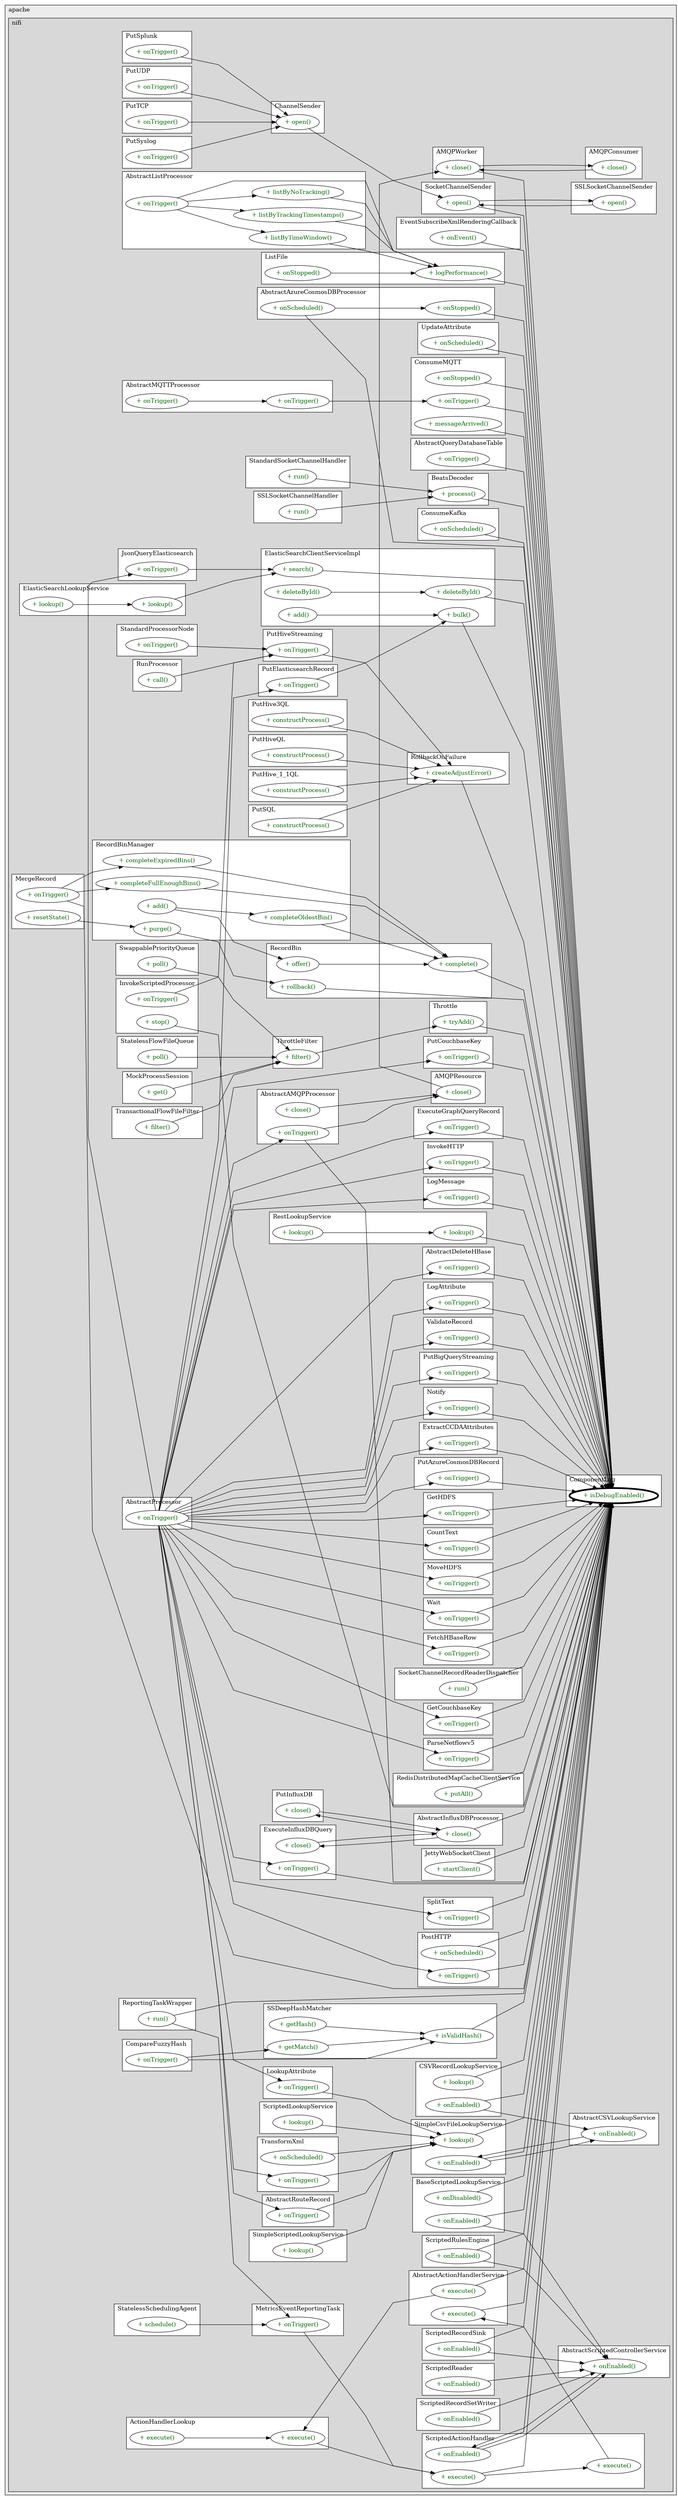 @startuml

/' diagram meta data start
config=CallConfiguration;
{
  "rootMethod": "org.apache.nifi.logging.ComponentLog#isDebugEnabled()",
  "projectClassification": {
    "searchMode": "OpenProject", // OpenProject, AllProjects
    "includedProjects": "",
    "pathEndKeywords": "*.impl",
    "isClientPath": "",
    "isClientName": "",
    "isTestPath": "",
    "isTestName": "",
    "isMappingPath": "",
    "isMappingName": "",
    "isDataAccessPath": "",
    "isDataAccessName": "",
    "isDataStructurePath": "",
    "isDataStructureName": "",
    "isInterfaceStructuresPath": "",
    "isInterfaceStructuresName": "",
    "isEntryPointPath": "",
    "isEntryPointName": ""
  },
  "graphRestriction": {
    "classPackageExcludeFilter": "",
    "classPackageIncludeFilter": "",
    "classNameExcludeFilter": "",
    "classNameIncludeFilter": "",
    "methodNameExcludeFilter": "",
    "methodNameIncludeFilter": "",
    "removeByInheritance": "", // inheritance/annotation based filtering is done in a second step
    "removeByAnnotation": "",
    "removeByClassPackage": "", // cleanup the graph after inheritance/annotation based filtering is done
    "removeByClassName": "",
    "cutMappings": false,
    "cutEnum": true,
    "cutTests": true,
    "cutClient": true,
    "cutDataAccess": true,
    "cutInterfaceStructures": true,
    "cutDataStructures": true,
    "cutGetterAndSetter": true,
    "cutConstructors": true
  },
  "graphTraversal": {
    "forwardDepth": 3,
    "backwardDepth": 3,
    "classPackageExcludeFilter": "",
    "classPackageIncludeFilter": "",
    "classNameExcludeFilter": "",
    "classNameIncludeFilter": "",
    "methodNameExcludeFilter": "",
    "methodNameIncludeFilter": "",
    "hideMappings": false,
    "hideDataStructures": false,
    "hidePrivateMethods": true,
    "hideInterfaceCalls": true, // indirection: implementation -> interface (is hidden) -> implementation
    "onlyShowApplicationEntryPoints": false // root node is included
  },
  "details": {
    "aggregation": "GroupByClass", // ByClass, GroupByClass, None
    "showMethodParametersTypes": false,
    "showMethodParametersNames": false,
    "showMethodReturnType": false,
    "showPackageLevels": 2,
    "showCallOrder": false,
    "edgeMode": "MethodsOnly", // TypesOnly, MethodsOnly, TypesAndMethods, MethodsAndDirectTypeUsage
    "showDetailedClassStructure": false
  },
  "rootClass": "org.apache.nifi.logging.ComponentLog"
}
diagram meta data end '/



digraph g {
    rankdir="LR"
    splines=polyline
    

'nodes 
subgraph cluster_1411517106 { 
   	label=apache
	labeljust=l
	fillcolor="#ececec"
	style=filled
   
   subgraph cluster_781648802 { 
   	label=nifi
	labeljust=l
	fillcolor="#d8d8d8"
	style=filled
   
   subgraph cluster_1002756638 { 
   	label=AbstractAzureCosmosDBProcessor
	labeljust=l
	fillcolor=white
	style=filled
   
   AbstractAzureCosmosDBProcessor717846349XXXonScheduled135384992[
	label="+ onScheduled()"
	style=filled
	fillcolor=white
	tooltip="AbstractAzureCosmosDBProcessor

null"
	fontcolor=darkgreen
];

AbstractAzureCosmosDBProcessor717846349XXXonStopped0[
	label="+ onStopped()"
	style=filled
	fillcolor=white
	tooltip="AbstractAzureCosmosDBProcessor

null"
	fontcolor=darkgreen
];
} 

subgraph cluster_1055730701 { 
   	label=AMQPWorker
	labeljust=l
	fillcolor=white
	style=filled
   
   AMQPWorker1483774730XXXclose0[
	label="+ close()"
	style=filled
	fillcolor=white
	tooltip="AMQPWorker

null"
	fontcolor=darkgreen
];
} 

subgraph cluster_1062827759 { 
   	label=UpdateAttribute
	labeljust=l
	fillcolor=white
	style=filled
   
   UpdateAttribute173150506XXXonScheduled135384992[
	label="+ onScheduled()"
	style=filled
	fillcolor=white
	tooltip="UpdateAttribute

null"
	fontcolor=darkgreen
];
} 

subgraph cluster_1102050982 { 
   	label=PutAzureCosmosDBRecord
	labeljust=l
	fillcolor=white
	style=filled
   
   PutAzureCosmosDBRecord717846349XXXonTrigger1421322213[
	label="+ onTrigger()"
	style=filled
	fillcolor=white
	tooltip="PutAzureCosmosDBRecord

null"
	fontcolor=darkgreen
];
} 

subgraph cluster_1116556550 { 
   	label=PutSplunk
	labeljust=l
	fillcolor=white
	style=filled
   
   PutSplunk84296138XXXonTrigger302525551[
	label="+ onTrigger()"
	style=filled
	fillcolor=white
	tooltip="PutSplunk

&#10;  \<p\>&#10;  The method called when this processor is triggered to operate by the&#10;  controller. In the absence of the {@link org.apache.nifi.annotation.behavior.TriggerSerially} annotation,&#10;  this method may be called concurrently from different threads.&#10;  When this method is called depends on how this processor is&#10;  configured within a controller to be triggered (timing or event&#10;  based).\</p\>&#10; &#10;  @param context provides access to convenience methods for obtaining&#10;  property values, delaying the scheduling of the processor, provides&#10;  access to Controller Services, etc.&#10;  @param sessionFactory provides access to a {@link ProcessSession}, which&#10;  can be used for accessing FlowFiles, etc.&#10; &#10;  @throws ProcessException if processing did not complete normally though&#10;  indicates the problem is an understood potential outcome of processing.&#10;  The controller/caller will handle these exceptions gracefully such as&#10;  logging, etc.. If another type of exception is allowed to propagate the&#10;  controller may no longer trigger this processor to operate, as this would&#10;  indicate a probable coding defect.&#10; "
	fontcolor=darkgreen
];
} 

subgraph cluster_1163379933 { 
   	label=StandardSocketChannelHandler
	labeljust=l
	fillcolor=white
	style=filled
   
   StandardSocketChannelHandler889177880XXXrun0[
	label="+ run()"
	style=filled
	fillcolor=white
	tooltip="StandardSocketChannelHandler

null"
	fontcolor=darkgreen
];
} 

subgraph cluster_1178643135 { 
   	label=SocketChannelSender
	labeljust=l
	fillcolor=white
	style=filled
   
   SocketChannelSender1138108650XXXopen0[
	label="+ open()"
	style=filled
	fillcolor=white
	tooltip="SocketChannelSender

&#10;  Opens the connection to the destination.&#10; &#10;  @throws IOException if an error occurred opening the connection.&#10; "
	fontcolor=darkgreen
];
} 

subgraph cluster_1190713284 { 
   	label=AbstractScriptedControllerService
	labeljust=l
	fillcolor=white
	style=filled
   
   AbstractScriptedControllerService2022343589XXXonEnabled1613222919[
	label="+ onEnabled()"
	style=filled
	fillcolor=white
	tooltip="AbstractScriptedControllerService

null"
	fontcolor=darkgreen
];
} 

subgraph cluster_1212227920 { 
   	label=PutUDP
	labeljust=l
	fillcolor=white
	style=filled
   
   PutUDP470851760XXXonTrigger302525551[
	label="+ onTrigger()"
	style=filled
	fillcolor=white
	tooltip="PutUDP

&#10;  event handler method to handle the FlowFile being forwarded to the Processor by the framework. The FlowFile contents is sent out as a UDP datagram using an acquired ChannelSender object. If the&#10;  FlowFile contents was sent out successfully then the FlowFile is forwarded to the success relationship. If an error occurred then the FlowFile is forwarded to the failure relationship.&#10; &#10;  @param context&#10; - the current process context.&#10; &#10;  @param sessionFactory&#10; - a factory object to obtain a process session.&#10; "
	fontcolor=darkgreen
];
} 

subgraph cluster_1212228912 { 
   	label=PutTCP
	labeljust=l
	fillcolor=white
	style=filled
   
   PutTCP470851760XXXonTrigger302525551[
	label="+ onTrigger()"
	style=filled
	fillcolor=white
	tooltip="PutTCP

&#10;  event handler method to handle the FlowFile being forwarded to the Processor by the framework. The FlowFile contents is sent out over a TCP connection using an acquired ChannelSender object. If&#10;  the FlowFile contents was sent out successfully then the FlowFile is forwarded to the success relationship. If an error occurred then the FlowFile is forwarded to the failure relationship.&#10; &#10;  @param context&#10; - the current process context.&#10; &#10;  @param sessionFactory&#10; - a factory object to obtain a process session.&#10; "
	fontcolor=darkgreen
];
} 

subgraph cluster_1212229443 { 
   	label=PutSQL
	labeljust=l
	fillcolor=white
	style=filled
   
   PutSQL470851760XXXconstructProcess0[
	label="+ constructProcess()"
	style=filled
	fillcolor=white
	tooltip="PutSQL

null"
	fontcolor=darkgreen
];
} 

subgraph cluster_1222997408 { 
   	label=AbstractMQTTProcessor
	labeljust=l
	fillcolor=white
	style=filled
   
   AbstractMQTTProcessor35910014XXXonTrigger1421322213[
	label="+ onTrigger()"
	style=filled
	fillcolor=white
	tooltip="AbstractMQTTProcessor

null"
	fontcolor=darkgreen
];

AbstractMQTTProcessor35910014XXXonTrigger302525551[
	label="+ onTrigger()"
	style=filled
	fillcolor=white
	tooltip="AbstractMQTTProcessor

&#10;  \<p\>&#10;  The method called when this processor is triggered to operate by the&#10;  controller. In the absence of the {@link org.apache.nifi.annotation.behavior.TriggerSerially} annotation,&#10;  this method may be called concurrently from different threads.&#10;  When this method is called depends on how this processor is&#10;  configured within a controller to be triggered (timing or event&#10;  based).\</p\>&#10; &#10;  @param context provides access to convenience methods for obtaining&#10;  property values, delaying the scheduling of the processor, provides&#10;  access to Controller Services, etc.&#10;  @param sessionFactory provides access to a {@link ProcessSession}, which&#10;  can be used for accessing FlowFiles, etc.&#10; &#10;  @throws ProcessException if processing did not complete normally though&#10;  indicates the problem is an understood potential outcome of processing.&#10;  The controller/caller will handle these exceptions gracefully such as&#10;  logging, etc.. If another type of exception is allowed to propagate the&#10;  controller may no longer trigger this processor to operate, as this would&#10;  indicate a probable coding defect.&#10; "
	fontcolor=darkgreen
];
} 

subgraph cluster_1237439202 { 
   	label=MetricsEventReportingTask
	labeljust=l
	fillcolor=white
	style=filled
   
   MetricsEventReportingTask864807412XXXonTrigger602840001[
	label="+ onTrigger()"
	style=filled
	fillcolor=white
	tooltip="MetricsEventReportingTask

&#10;  This method is called on a scheduled interval to allow the Reporting Task&#10;  to perform its tasks.&#10; &#10;  @param context reporting context&#10; "
	fontcolor=darkgreen
];
} 

subgraph cluster_1241538667 { 
   	label=AbstractQueryDatabaseTable
	labeljust=l
	fillcolor=white
	style=filled
   
   AbstractQueryDatabaseTable470851760XXXonTrigger302525551[
	label="+ onTrigger()"
	style=filled
	fillcolor=white
	tooltip="AbstractQueryDatabaseTable

&#10;  \<p\>&#10;  The method called when this processor is triggered to operate by the&#10;  controller. In the absence of the {@link org.apache.nifi.annotation.behavior.TriggerSerially} annotation,&#10;  this method may be called concurrently from different threads.&#10;  When this method is called depends on how this processor is&#10;  configured within a controller to be triggered (timing or event&#10;  based).\</p\>&#10; &#10;  @param context provides access to convenience methods for obtaining&#10;  property values, delaying the scheduling of the processor, provides&#10;  access to Controller Services, etc.&#10;  @param sessionFactory provides access to a {@link ProcessSession}, which&#10;  can be used for accessing FlowFiles, etc.&#10; &#10;  @throws ProcessException if processing did not complete normally though&#10;  indicates the problem is an understood potential outcome of processing.&#10;  The controller/caller will handle these exceptions gracefully such as&#10;  logging, etc.. If another type of exception is allowed to propagate the&#10;  controller may no longer trigger this processor to operate, as this would&#10;  indicate a probable coding defect.&#10; "
	fontcolor=darkgreen
];
} 

subgraph cluster_1247026487 { 
   	label=ConsumeMQTT
	labeljust=l
	fillcolor=white
	style=filled
   
   ConsumeMQTT1617610039XXXmessageArrived477200798[
	label="+ messageArrived()"
	style=filled
	fillcolor=white
	tooltip="ConsumeMQTT

null"
	fontcolor=darkgreen
];

ConsumeMQTT1617610039XXXonStopped135384992[
	label="+ onStopped()"
	style=filled
	fillcolor=white
	tooltip="ConsumeMQTT

null"
	fontcolor=darkgreen
];

ConsumeMQTT1617610039XXXonTrigger1421322213[
	label="+ onTrigger()"
	style=filled
	fillcolor=white
	tooltip="ConsumeMQTT

null"
	fontcolor=darkgreen
];
} 

subgraph cluster_1247101897 { 
   	label=ExtractCCDAAttributes
	labeljust=l
	fillcolor=white
	style=filled
   
   ExtractCCDAAttributes1617298160XXXonTrigger1421322213[
	label="+ onTrigger()"
	style=filled
	fillcolor=white
	tooltip="ExtractCCDAAttributes

null"
	fontcolor=darkgreen
];
} 

subgraph cluster_1253604765 { 
   	label=PutElasticsearchRecord
	labeljust=l
	fillcolor=white
	style=filled
   
   PutElasticsearchRecord466089974XXXonTrigger1421322213[
	label="+ onTrigger()"
	style=filled
	fillcolor=white
	tooltip="PutElasticsearchRecord

null"
	fontcolor=darkgreen
];
} 

subgraph cluster_1275007033 { 
   	label=Notify
	labeljust=l
	fillcolor=white
	style=filled
   
   Notify470851760XXXonTrigger1421322213[
	label="+ onTrigger()"
	style=filled
	fillcolor=white
	tooltip="Notify

null"
	fontcolor=darkgreen
];
} 

subgraph cluster_1298576416 { 
   	label=SSLSocketChannelHandler
	labeljust=l
	fillcolor=white
	style=filled
   
   SSLSocketChannelHandler889177880XXXrun0[
	label="+ run()"
	style=filled
	fillcolor=white
	tooltip="SSLSocketChannelHandler

null"
	fontcolor=darkgreen
];
} 

subgraph cluster_130024122 { 
   	label=AbstractRouteRecord
	labeljust=l
	fillcolor=white
	style=filled
   
   AbstractRouteRecord470851760XXXonTrigger1421322213[
	label="+ onTrigger()"
	style=filled
	fillcolor=white
	tooltip="AbstractRouteRecord

null"
	fontcolor=darkgreen
];
} 

subgraph cluster_1332491306 { 
   	label=SimpleScriptedLookupService
	labeljust=l
	fillcolor=white
	style=filled
   
   SimpleScriptedLookupService2013746085XXXlookup350625082[
	label="+ lookup()"
	style=filled
	fillcolor=white
	tooltip="SimpleScriptedLookupService

&#10;  Looks up a value that corresponds to the given map of information, referred to as lookup coordinates&#10; &#10;  @param coordinates a Map of key/value pairs that indicate the information that should be looked up&#10;  @return a value that corresponds to the given coordinates&#10; &#10;  @throws LookupFailureException if unable to lookup a value for the given coordinates&#10; "
	fontcolor=darkgreen
];
} 

subgraph cluster_1333728902 { 
   	label=AbstractProcessor
	labeljust=l
	fillcolor=white
	style=filled
   
   AbstractProcessor786985848XXXonTrigger1421322213[
	label="+ onTrigger()"
	style=filled
	fillcolor=white
	tooltip="AbstractProcessor

null"
	fontcolor=darkgreen
];
} 

subgraph cluster_1377561965 { 
   	label=PutHive_1_1QL
	labeljust=l
	fillcolor=white
	style=filled
   
   PutHive_1_1QL1617453443XXXconstructProcess0[
	label="+ constructProcess()"
	style=filled
	fillcolor=white
	tooltip="PutHive_1_1QL

null"
	fontcolor=darkgreen
];
} 

subgraph cluster_1385612165 { 
   	label=ValidateRecord
	labeljust=l
	fillcolor=white
	style=filled
   
   ValidateRecord470851760XXXonTrigger1421322213[
	label="+ onTrigger()"
	style=filled
	fillcolor=white
	tooltip="ValidateRecord

null"
	fontcolor=darkgreen
];
} 

subgraph cluster_1399484855 { 
   	label=ElasticSearchLookupService
	labeljust=l
	fillcolor=white
	style=filled
   
   ElasticSearchLookupService512153437XXXlookup350625082[
	label="+ lookup()"
	style=filled
	fillcolor=white
	tooltip="ElasticSearchLookupService

&#10;  Looks up a value that corresponds to the given map of information, referred to as lookup coordinates&#10; &#10;  @param coordinates a Map of key/value pairs that indicate the information that should be looked up&#10;  @return a value that corresponds to the given coordinates&#10; &#10;  @throws LookupFailureException if unable to lookup a value for the given coordinates&#10; "
	fontcolor=darkgreen
];

ElasticSearchLookupService512153437XXXlookup579320902[
	label="+ lookup()"
	style=filled
	fillcolor=white
	tooltip="ElasticSearchLookupService

&#10;  Looks up a value that corresponds to the given map, coordinates. Additional contextual information will also be passed into the&#10;  map labeled context from sources such as flowfile attributes.&#10; &#10;  @param coordinates a Map of key/value pairs that indicate the information that should be looked up&#10;  @param context a Map of additional information&#10;  @return a value that corresponds to the given coordinates&#10;  @throws LookupFailureException if unable to lookup a value for the given coordinates&#10; "
	fontcolor=darkgreen
];
} 

subgraph cluster_1403690567 { 
   	label=SocketChannelRecordReaderDispatcher
	labeljust=l
	fillcolor=white
	style=filled
   
   SocketChannelRecordReaderDispatcher241287702XXXrun0[
	label="+ run()"
	style=filled
	fillcolor=white
	tooltip="SocketChannelRecordReaderDispatcher

null"
	fontcolor=darkgreen
];
} 

subgraph cluster_1404101624 { 
   	label=PutSyslog
	labeljust=l
	fillcolor=white
	style=filled
   
   PutSyslog470851760XXXonTrigger1421322213[
	label="+ onTrigger()"
	style=filled
	fillcolor=white
	tooltip="PutSyslog

null"
	fontcolor=darkgreen
];
} 

subgraph cluster_1428071880 { 
   	label=ReportingTaskWrapper
	labeljust=l
	fillcolor=white
	style=filled
   
   ReportingTaskWrapper1248989462XXXrun0[
	label="+ run()"
	style=filled
	fillcolor=white
	tooltip="ReportingTaskWrapper

null"
	fontcolor=darkgreen
];
} 

subgraph cluster_1456223176 { 
   	label=ListFile
	labeljust=l
	fillcolor=white
	style=filled
   
   ListFile470851760XXXlogPerformance0[
	label="+ logPerformance()"
	style=filled
	fillcolor=white
	tooltip="ListFile

null"
	fontcolor=darkgreen
];

ListFile470851760XXXonStopped135384992[
	label="+ onStopped()"
	style=filled
	fillcolor=white
	tooltip="ListFile

null"
	fontcolor=darkgreen
];
} 

subgraph cluster_1458778745 { 
   	label=ScriptedRecordSink
	labeljust=l
	fillcolor=white
	style=filled
   
   ScriptedRecordSink1053297219XXXonEnabled1613222919[
	label="+ onEnabled()"
	style=filled
	fillcolor=white
	tooltip="ScriptedRecordSink

null"
	fontcolor=darkgreen
];
} 

subgraph cluster_1473951613 { 
   	label=AbstractDeleteHBase
	labeljust=l
	fillcolor=white
	style=filled
   
   AbstractDeleteHBase886316319XXXonTrigger1421322213[
	label="+ onTrigger()"
	style=filled
	fillcolor=white
	tooltip="AbstractDeleteHBase

null"
	fontcolor=darkgreen
];
} 

subgraph cluster_1492801624 { 
   	label=ScriptedLookupService
	labeljust=l
	fillcolor=white
	style=filled
   
   ScriptedLookupService2013746085XXXlookup350625082[
	label="+ lookup()"
	style=filled
	fillcolor=white
	tooltip="ScriptedLookupService

&#10;  Looks up a value that corresponds to the given map of information, referred to as lookup coordinates&#10; &#10;  @param coordinates a Map of key/value pairs that indicate the information that should be looked up&#10;  @return a value that corresponds to the given coordinates&#10; &#10;  @throws LookupFailureException if unable to lookup a value for the given coordinates&#10; "
	fontcolor=darkgreen
];
} 

subgraph cluster_1494967082 { 
   	label=RedisDistributedMapCacheClientService
	labeljust=l
	fillcolor=white
	style=filled
   
   RedisDistributedMapCacheClientService1372891864XXXputAll1192949924[
	label="+ putAll()"
	style=filled
	fillcolor=white
	tooltip="RedisDistributedMapCacheClientService

&#10;  Performs a bulk put operation. This should be used when needed to send a large batch of updates to a cache&#10;  in a single update operation.&#10; &#10;  @param keysAndValues A java.util.Map that contains an association between keys and values to be bulk inserted into the cache.&#10;  @param keySerializer The Serializer that will be used to serialize the key into bytes&#10;  @param valueSerializer The Serializer that will be used to serialize the value into bytes&#10;  @param \<K\> The key type&#10;  @param \<V\> The value type&#10;  @throws IOException if unable to communicate with the remote instance&#10; "
	fontcolor=darkgreen
];
} 

subgraph cluster_1523197684 { 
   	label=ChannelSender
	labeljust=l
	fillcolor=white
	style=filled
   
   ChannelSender1138108650XXXopen0[
	label="+ open()"
	style=filled
	fillcolor=white
	tooltip="ChannelSender

&#10;  Opens the connection to the destination.&#10; &#10;  @throws IOException if an error occurred opening the connection.&#10; "
	fontcolor=darkgreen
];
} 

subgraph cluster_1542472181 { 
   	label=SwappablePriorityQueue
	labeljust=l
	fillcolor=white
	style=filled
   
   SwappablePriorityQueue1246801561XXXpoll1882876349[
	label="+ poll()"
	style=filled
	fillcolor=white
	tooltip="SwappablePriorityQueue

null"
	fontcolor=darkgreen
];
} 

subgraph cluster_1578487170 { 
   	label=InvokeHTTP
	labeljust=l
	fillcolor=white
	style=filled
   
   InvokeHTTP470851760XXXonTrigger1421322213[
	label="+ onTrigger()"
	style=filled
	fillcolor=white
	tooltip="InvokeHTTP

null"
	fontcolor=darkgreen
];
} 

subgraph cluster_1604631117 { 
   	label=PutCouchbaseKey
	labeljust=l
	fillcolor=white
	style=filled
   
   PutCouchbaseKey1572839756XXXonTrigger1421322213[
	label="+ onTrigger()"
	style=filled
	fillcolor=white
	tooltip="PutCouchbaseKey

null"
	fontcolor=darkgreen
];
} 

subgraph cluster_1604782551 { 
   	label=BaseScriptedLookupService
	labeljust=l
	fillcolor=white
	style=filled
   
   BaseScriptedLookupService2013746085XXXonDisabled1613222919[
	label="+ onDisabled()"
	style=filled
	fillcolor=white
	tooltip="BaseScriptedLookupService

null"
	fontcolor=darkgreen
];

BaseScriptedLookupService2013746085XXXonEnabled1613222919[
	label="+ onEnabled()"
	style=filled
	fillcolor=white
	tooltip="BaseScriptedLookupService

null"
	fontcolor=darkgreen
];
} 

subgraph cluster_1630245760 { 
   	label=InvokeScriptedProcessor
	labeljust=l
	fillcolor=white
	style=filled
   
   InvokeScriptedProcessor96134626XXXonTrigger302525551[
	label="+ onTrigger()"
	style=filled
	fillcolor=white
	tooltip="InvokeScriptedProcessor

&#10;  Invokes the onTrigger() method of the scripted processor. If the script&#10;  failed to reload, the processor yields until the script can be reloaded&#10;  successfully. If the scripted processor's onTrigger() method throws an&#10;  exception, a ProcessException will be thrown. If no processor is defined&#10;  by the script, an error is logged with the system.&#10; &#10;  @param context provides access to convenience methods for obtaining&#10;  property values, delaying the scheduling of the processor, provides&#10;  access to Controller Services, etc.&#10;  @param sessionFactory provides access to a {@link ProcessSessionFactory},&#10;  which can be used for accessing FlowFiles, etc.&#10;  @throws ProcessException if the scripted processor's onTrigger() method&#10;  throws an exception&#10; "
	fontcolor=darkgreen
];

InvokeScriptedProcessor96134626XXXstop135384992[
	label="+ stop()"
	style=filled
	fillcolor=white
	tooltip="InvokeScriptedProcessor

null"
	fontcolor=darkgreen
];
} 

subgraph cluster_1652613843 { 
   	label=ScriptedReader
	labeljust=l
	fillcolor=white
	style=filled
   
   ScriptedReader46464786XXXonEnabled1613222919[
	label="+ onEnabled()"
	style=filled
	fillcolor=white
	tooltip="ScriptedReader

null"
	fontcolor=darkgreen
];
} 

subgraph cluster_1670086958 { 
   	label=PutHiveStreaming
	labeljust=l
	fillcolor=white
	style=filled
   
   PutHiveStreaming1617453443XXXonTrigger302525551[
	label="+ onTrigger()"
	style=filled
	fillcolor=white
	tooltip="PutHiveStreaming

&#10;  \<p\>&#10;  The method called when this processor is triggered to operate by the&#10;  controller. In the absence of the {@link org.apache.nifi.annotation.behavior.TriggerSerially} annotation,&#10;  this method may be called concurrently from different threads.&#10;  When this method is called depends on how this processor is&#10;  configured within a controller to be triggered (timing or event&#10;  based).\</p\>&#10; &#10;  @param context provides access to convenience methods for obtaining&#10;  property values, delaying the scheduling of the processor, provides&#10;  access to Controller Services, etc.&#10;  @param sessionFactory provides access to a {@link ProcessSession}, which&#10;  can be used for accessing FlowFiles, etc.&#10; &#10;  @throws ProcessException if processing did not complete normally though&#10;  indicates the problem is an understood potential outcome of processing.&#10;  The controller/caller will handle these exceptions gracefully such as&#10;  logging, etc.. If another type of exception is allowed to propagate the&#10;  controller may no longer trigger this processor to operate, as this would&#10;  indicate a probable coding defect.&#10; "
	fontcolor=darkgreen
];
} 

subgraph cluster_1742318096 { 
   	label=MoveHDFS
	labeljust=l
	fillcolor=white
	style=filled
   
   MoveHDFS413313672XXXonTrigger1421322213[
	label="+ onTrigger()"
	style=filled
	fillcolor=white
	tooltip="MoveHDFS

null"
	fontcolor=darkgreen
];
} 

subgraph cluster_1752160180 { 
   	label=PutInfluxDB
	labeljust=l
	fillcolor=white
	style=filled
   
   PutInfluxDB1607313889XXXclose0[
	label="+ close()"
	style=filled
	fillcolor=white
	tooltip="PutInfluxDB

null"
	fontcolor=darkgreen
];
} 

subgraph cluster_1752296219 { 
   	label=JettyWebSocketClient
	labeljust=l
	fillcolor=white
	style=filled
   
   JettyWebSocketClient1906630563XXXstartClient1613222919[
	label="+ startClient()"
	style=filled
	fillcolor=white
	tooltip="JettyWebSocketClient

null"
	fontcolor=darkgreen
];
} 

subgraph cluster_1776405638 { 
   	label=PutHive3QL
	labeljust=l
	fillcolor=white
	style=filled
   
   PutHive3QL1617453443XXXconstructProcess0[
	label="+ constructProcess()"
	style=filled
	fillcolor=white
	tooltip="PutHive3QL

null"
	fontcolor=darkgreen
];
} 

subgraph cluster_1789037818 { 
   	label=ScriptedRecordSetWriter
	labeljust=l
	fillcolor=white
	style=filled
   
   ScriptedRecordSetWriter46464786XXXonEnabled1613222919[
	label="+ onEnabled()"
	style=filled
	fillcolor=white
	tooltip="ScriptedRecordSetWriter

null"
	fontcolor=darkgreen
];
} 

subgraph cluster_179046219 { 
   	label=RecordBinManager
	labeljust=l
	fillcolor=white
	style=filled
   
   RecordBinManager1095578650XXXadd1471345502[
	label="+ add()"
	style=filled
	fillcolor=white
	tooltip="RecordBinManager

&#10;  Adds the given flowFiles to the first available bin in which it fits for the given group or creates a new bin in the specified group if necessary.&#10;  \<p/\>&#10; &#10;  @param groupIdentifier the group to which the flow file belongs; can be null&#10;  @param flowFile flowFile to bin&#10;  @param reader RecordReader to use for reading FlowFile&#10;  @param session the ProcessSession to which the FlowFiles belong&#10;  @param block if another thread is already writing to the desired bin, passing \<code\>true\</code\> for this parameter will block until the other thread(s) have finished so&#10; that the records can still be added to the desired bin. Passing \<code\>false\</code\> will result in moving on to another bin.&#10; &#10;  @throws IOException if there is an IO problem reading from the stream or writing to the stream&#10; "
	fontcolor=darkgreen
];

RecordBinManager1095578650XXXcompleteExpiredBins0[
	label="+ completeExpiredBins()"
	style=filled
	fillcolor=white
	tooltip="RecordBinManager

null"
	fontcolor=darkgreen
];

RecordBinManager1095578650XXXcompleteFullEnoughBins0[
	label="+ completeFullEnoughBins()"
	style=filled
	fillcolor=white
	tooltip="RecordBinManager

null"
	fontcolor=darkgreen
];

RecordBinManager1095578650XXXcompleteOldestBin0[
	label="+ completeOldestBin()"
	style=filled
	fillcolor=white
	tooltip="RecordBinManager

null"
	fontcolor=darkgreen
];

RecordBinManager1095578650XXXpurge0[
	label="+ purge()"
	style=filled
	fillcolor=white
	tooltip="RecordBinManager

&#10;  Must be called only when there are no active threads modifying the bins.&#10; "
	fontcolor=darkgreen
];
} 

subgraph cluster_1803875091 { 
   	label=SSDeepHashMatcher
	labeljust=l
	fillcolor=white
	style=filled
   
   SSDeepHashMatcher1266348919XXXgetHash1808118735[
	label="+ getHash()"
	style=filled
	fillcolor=white
	tooltip="SSDeepHashMatcher

null"
	fontcolor=darkgreen
];

SSDeepHashMatcher1266348919XXXgetMatch1808118735[
	label="+ getMatch()"
	style=filled
	fillcolor=white
	tooltip="SSDeepHashMatcher

null"
	fontcolor=darkgreen
];

SSDeepHashMatcher1266348919XXXisValidHash1808118735[
	label="+ isValidHash()"
	style=filled
	fillcolor=white
	tooltip="SSDeepHashMatcher

null"
	fontcolor=darkgreen
];
} 

subgraph cluster_1812805867 { 
   	label=MergeRecord
	labeljust=l
	fillcolor=white
	style=filled
   
   MergeRecord470851760XXXonTrigger302525551[
	label="+ onTrigger()"
	style=filled
	fillcolor=white
	tooltip="MergeRecord

&#10;  \<p\>&#10;  The method called when this processor is triggered to operate by the&#10;  controller. In the absence of the {@link org.apache.nifi.annotation.behavior.TriggerSerially} annotation,&#10;  this method may be called concurrently from different threads.&#10;  When this method is called depends on how this processor is&#10;  configured within a controller to be triggered (timing or event&#10;  based).\</p\>&#10; &#10;  @param context provides access to convenience methods for obtaining&#10;  property values, delaying the scheduling of the processor, provides&#10;  access to Controller Services, etc.&#10;  @param sessionFactory provides access to a {@link ProcessSession}, which&#10;  can be used for accessing FlowFiles, etc.&#10; &#10;  @throws ProcessException if processing did not complete normally though&#10;  indicates the problem is an understood potential outcome of processing.&#10;  The controller/caller will handle these exceptions gracefully such as&#10;  logging, etc.. If another type of exception is allowed to propagate the&#10;  controller may no longer trigger this processor to operate, as this would&#10;  indicate a probable coding defect.&#10; "
	fontcolor=darkgreen
];

MergeRecord470851760XXXresetState0[
	label="+ resetState()"
	style=filled
	fillcolor=white
	tooltip="MergeRecord

null"
	fontcolor=darkgreen
];
} 

subgraph cluster_1819165116 { 
   	label=PutBigQueryStreaming
	labeljust=l
	fillcolor=white
	style=filled
   
   PutBigQueryStreaming1490392181XXXonTrigger1421322213[
	label="+ onTrigger()"
	style=filled
	fillcolor=white
	tooltip="PutBigQueryStreaming

null"
	fontcolor=darkgreen
];
} 

subgraph cluster_1841256695 { 
   	label=TransformXml
	labeljust=l
	fillcolor=white
	style=filled
   
   TransformXml470851760XXXonScheduled135384992[
	label="+ onScheduled()"
	style=filled
	fillcolor=white
	tooltip="TransformXml

null"
	fontcolor=darkgreen
];

TransformXml470851760XXXonTrigger1421322213[
	label="+ onTrigger()"
	style=filled
	fillcolor=white
	tooltip="TransformXml

null"
	fontcolor=darkgreen
];
} 

subgraph cluster_1855260696 { 
   	label=StatelessFlowFileQueue
	labeljust=l
	fillcolor=white
	style=filled
   
   StatelessFlowFileQueue1106916915XXXpoll2069175955[
	label="+ poll()"
	style=filled
	fillcolor=white
	tooltip="StatelessFlowFileQueue

null"
	fontcolor=darkgreen
];
} 

subgraph cluster_1865804362 { 
   	label=LogAttribute
	labeljust=l
	fillcolor=white
	style=filled
   
   LogAttribute470851760XXXonTrigger1421322213[
	label="+ onTrigger()"
	style=filled
	fillcolor=white
	tooltip="LogAttribute

null"
	fontcolor=darkgreen
];
} 

subgraph cluster_1881440380 { 
   	label=LookupAttribute
	labeljust=l
	fillcolor=white
	style=filled
   
   LookupAttribute470851760XXXonTrigger1421322213[
	label="+ onTrigger()"
	style=filled
	fillcolor=white
	tooltip="LookupAttribute

null"
	fontcolor=darkgreen
];
} 

subgraph cluster_1887393631 { 
   	label=StandardProcessorNode
	labeljust=l
	fillcolor=white
	style=filled
   
   StandardProcessorNode1158014602XXXonTrigger302525551[
	label="+ onTrigger()"
	style=filled
	fillcolor=white
	tooltip="StandardProcessorNode

&#10;  \<p\>&#10;  The method called when this processor is triggered to operate by the&#10;  controller. This method may be called concurrently from different&#10;  threads. When this method is called depends on how this processor is&#10;  configured within a controller to be triggered (timing or event&#10;  based).\</p\>&#10; &#10;  \<p\>&#10;  The processor may commit, roll back, or allow the framework to&#10;  automatically manage the session. If the sessions are to be managed by&#10;  the framework (recommended) then what it will do depends on several&#10;  factors. If the method call returns due to an exception then the session&#10;  will be rolled back. If the method returns normally then the session will&#10;  be committed or the framework may use the session again for another&#10;  processor down stream\</p\>&#10; &#10;  @param context in which the component is triggered&#10;  @param sessionFactory used to generate {@link ProcessSession}s to use for&#10;  operating on flow files within the repository&#10; &#10;  @throws ProcessException if processing did not complete normally though&#10;  indicates the problem is an understood potential outcome of processing.&#10;  The controller/caller will handle these exceptions gracefully such as&#10;  logging, etc.. If another type of exception is allowed to propagate the&#10;  controller may no longer trigger this processor to operate as this would&#10;  indicate a probable coding defect.&#10; "
	fontcolor=darkgreen
];
} 

subgraph cluster_1889377469 { 
   	label=MockProcessSession
	labeljust=l
	fillcolor=white
	style=filled
   
   MockProcessSession306090332XXXget1180030974[
	label="+ get()"
	style=filled
	fillcolor=white
	tooltip="MockProcessSession

&#10;  \<p\>&#10;  Returns all FlowFiles from all of the incoming queues for which the given&#10;  {@link FlowFileFilter} indicates should be accepted. Calls to this method&#10;  provide exclusive access to the underlying queues. I.e., no other thread&#10;  will be permitted to pull FlowFiles from this Processor's queues or add&#10;  FlowFiles to this Processor's incoming queues until this method call has&#10;  returned.&#10;  \</p\>&#10; &#10;  @param filter to limit which flow files are returned&#10;  @return all FlowFiles from all of the incoming queues for which the given&#10;  {@link FlowFileFilter} indicates should be accepted.&#10; "
	fontcolor=darkgreen
];
} 

subgraph cluster_1891058899 { 
   	label=ExecuteGraphQueryRecord
	labeljust=l
	fillcolor=white
	style=filled
   
   ExecuteGraphQueryRecord1399225957XXXonTrigger1421322213[
	label="+ onTrigger()"
	style=filled
	fillcolor=white
	tooltip="ExecuteGraphQueryRecord

null"
	fontcolor=darkgreen
];
} 

subgraph cluster_1906276918 { 
   	label=ParseNetflowv5
	labeljust=l
	fillcolor=white
	style=filled
   
   ParseNetflowv51231764283XXXonTrigger1421322213[
	label="+ onTrigger()"
	style=filled
	fillcolor=white
	tooltip="ParseNetflowv5

null"
	fontcolor=darkgreen
];
} 

subgraph cluster_1921211216 { 
   	label=ComponentLog
	labeljust=l
	fillcolor=white
	style=filled
   
   ComponentLog978875333XXXisDebugEnabled0[
	label="+ isDebugEnabled()"
	style=filled
	fillcolor=white
	tooltip="ComponentLog

null"
	penwidth=4
	fontcolor=darkgreen
];
} 

subgraph cluster_1968321111 { 
   	label=AbstractActionHandlerService
	labeljust=l
	fillcolor=white
	style=filled
   
   AbstractActionHandlerService1756063142XXXexecute1282825552[
	label="+ execute()"
	style=filled
	fillcolor=white
	tooltip="AbstractActionHandlerService

&#10;  Execute the given action for the provided facts&#10;  @param action The action that should be performed by the handler&#10;  @param facts The facts that triggered this action&#10; "
	fontcolor=darkgreen
];

AbstractActionHandlerService1756063142XXXexecute213004546[
	label="+ execute()"
	style=filled
	fillcolor=white
	tooltip="AbstractActionHandlerService

null"
	fontcolor=darkgreen
];
} 

subgraph cluster_2009204204 { 
   	label=FetchHBaseRow
	labeljust=l
	fillcolor=white
	style=filled
   
   FetchHBaseRow886316319XXXonTrigger1421322213[
	label="+ onTrigger()"
	style=filled
	fillcolor=white
	tooltip="FetchHBaseRow

null"
	fontcolor=darkgreen
];
} 

subgraph cluster_2021599738 { 
   	label=TransactionalFlowFileFilter
	labeljust=l
	fillcolor=white
	style=filled
   
   TransactionalFlowFileFilter1212229443XXXfilter2093713386[
	label="+ filter()"
	style=filled
	fillcolor=white
	tooltip="TransactionalFlowFileFilter

&#10;  Indicates whether or not the given FlowFile should be selected and&#10;  whether or not the Processor is interested in filtering additional&#10;  FlowFiles&#10; &#10;  @param flowFile to apply the filter to&#10;  @return true if the given FlowFile should be selected and&#10;  if Processor is interested in filtering additional&#10;  FlowFiles&#10; "
	fontcolor=darkgreen
];
} 

subgraph cluster_2042283983 { 
   	label=AbstractCSVLookupService
	labeljust=l
	fillcolor=white
	style=filled
   
   AbstractCSVLookupService1832934484XXXonEnabled1613222919[
	label="+ onEnabled()"
	style=filled
	fillcolor=white
	tooltip="AbstractCSVLookupService

null"
	fontcolor=darkgreen
];
} 

subgraph cluster_2043953590 { 
   	label=ExecuteInfluxDBQuery
	labeljust=l
	fillcolor=white
	style=filled
   
   ExecuteInfluxDBQuery1607313889XXXclose0[
	label="+ close()"
	style=filled
	fillcolor=white
	tooltip="ExecuteInfluxDBQuery

null"
	fontcolor=darkgreen
];

ExecuteInfluxDBQuery1607313889XXXonTrigger1421322213[
	label="+ onTrigger()"
	style=filled
	fillcolor=white
	tooltip="ExecuteInfluxDBQuery

null"
	fontcolor=darkgreen
];
} 

subgraph cluster_2044823002 { 
   	label=PostHTTP
	labeljust=l
	fillcolor=white
	style=filled
   
   PostHTTP470851760XXXonScheduled135384992[
	label="+ onScheduled()"
	style=filled
	fillcolor=white
	tooltip="PostHTTP

null"
	fontcolor=darkgreen
];

PostHTTP470851760XXXonTrigger1421322213[
	label="+ onTrigger()"
	style=filled
	fillcolor=white
	tooltip="PostHTTP

null"
	fontcolor=darkgreen
];
} 

subgraph cluster_2088418441 { 
   	label=GetHDFS
	labeljust=l
	fillcolor=white
	style=filled
   
   GetHDFS413313672XXXonTrigger1421322213[
	label="+ onTrigger()"
	style=filled
	fillcolor=white
	tooltip="GetHDFS

null"
	fontcolor=darkgreen
];
} 

subgraph cluster_2102331533 { 
   	label=RollbackOnFailure
	labeljust=l
	fillcolor=white
	style=filled
   
   RollbackOnFailure582294438XXXcreateAdjustError334830297[
	label="+ createAdjustError()"
	style=filled
	fillcolor=white
	tooltip="RollbackOnFailure

&#10;  Create a function to use with {@link ExceptionHandler} that adjust error type based on functional context.&#10; "
	fontcolor=darkgreen
];
} 

subgraph cluster_2139277237 { 
   	label=StatelessSchedulingAgent
	labeljust=l
	fillcolor=white
	style=filled
   
   StatelessSchedulingAgent395280032XXXschedule1008577232[
	label="+ schedule()"
	style=filled
	fillcolor=white
	tooltip="StatelessSchedulingAgent

null"
	fontcolor=darkgreen
];
} 

subgraph cluster_220396826 { 
   	label=ActionHandlerLookup
	labeljust=l
	fillcolor=white
	style=filled
   
   ActionHandlerLookup1756063142XXXexecute1282825552[
	label="+ execute()"
	style=filled
	fillcolor=white
	tooltip="ActionHandlerLookup

null"
	fontcolor=darkgreen
];

ActionHandlerLookup1756063142XXXexecute213004546[
	label="+ execute()"
	style=filled
	fillcolor=white
	tooltip="ActionHandlerLookup

null"
	fontcolor=darkgreen
];
} 

subgraph cluster_260916734 { 
   	label=RecordBin
	labeljust=l
	fillcolor=white
	style=filled
   
   RecordBin1095578650XXXcomplete1808118735[
	label="+ complete()"
	style=filled
	fillcolor=white
	tooltip="RecordBin

null"
	fontcolor=darkgreen
];

RecordBin1095578650XXXoffer1434605735[
	label="+ offer()"
	style=filled
	fillcolor=white
	tooltip="RecordBin

null"
	fontcolor=darkgreen
];

RecordBin1095578650XXXrollback0[
	label="+ rollback()"
	style=filled
	fillcolor=white
	tooltip="RecordBin

null"
	fontcolor=darkgreen
];
} 

subgraph cluster_261420333 { 
   	label=RestLookupService
	labeljust=l
	fillcolor=white
	style=filled
   
   RestLookupService1832934484XXXlookup350625082[
	label="+ lookup()"
	style=filled
	fillcolor=white
	tooltip="RestLookupService

&#10;  Looks up a value that corresponds to the given map of information, referred to as lookup coordinates&#10; &#10;  @param coordinates a Map of key/value pairs that indicate the information that should be looked up&#10;  @return a value that corresponds to the given coordinates&#10; &#10;  @throws LookupFailureException if unable to lookup a value for the given coordinates&#10; "
	fontcolor=darkgreen
];

RestLookupService1832934484XXXlookup579320902[
	label="+ lookup()"
	style=filled
	fillcolor=white
	tooltip="RestLookupService

&#10;  Looks up a value that corresponds to the given map, coordinates. Additional contextual information will also be passed into the&#10;  map labeled context from sources such as flowfile attributes.&#10; &#10;  @param coordinates a Map of key/value pairs that indicate the information that should be looked up&#10;  @param context a Map of additional information&#10;  @return a value that corresponds to the given coordinates&#10;  @throws LookupFailureException if unable to lookup a value for the given coordinates&#10; "
	fontcolor=darkgreen
];
} 

subgraph cluster_320771679 { 
   	label=LogMessage
	labeljust=l
	fillcolor=white
	style=filled
   
   LogMessage470851760XXXonTrigger1421322213[
	label="+ onTrigger()"
	style=filled
	fillcolor=white
	tooltip="LogMessage

null"
	fontcolor=darkgreen
];
} 

subgraph cluster_327015733 { 
   	label=AbstractInfluxDBProcessor
	labeljust=l
	fillcolor=white
	style=filled
   
   AbstractInfluxDBProcessor1607313889XXXclose0[
	label="+ close()"
	style=filled
	fillcolor=white
	tooltip="AbstractInfluxDBProcessor

null"
	fontcolor=darkgreen
];
} 

subgraph cluster_341800133 { 
   	label=AMQPConsumer
	labeljust=l
	fillcolor=white
	style=filled
   
   AMQPConsumer1483774730XXXclose0[
	label="+ close()"
	style=filled
	fillcolor=white
	tooltip="AMQPConsumer

null"
	fontcolor=darkgreen
];
} 

subgraph cluster_405985694 { 
   	label=CountText
	labeljust=l
	fillcolor=white
	style=filled
   
   CountText470851760XXXonTrigger1421322213[
	label="+ onTrigger()"
	style=filled
	fillcolor=white
	tooltip="CountText

&#10;  Will count text attributes of the incoming stream.&#10; "
	fontcolor=darkgreen
];
} 

subgraph cluster_411967208 { 
   	label=ElasticSearchClientServiceImpl
	labeljust=l
	fillcolor=white
	style=filled
   
   ElasticSearchClientServiceImpl512153437XXXadd918879226[
	label="+ add()"
	style=filled
	fillcolor=white
	tooltip="ElasticSearchClientServiceImpl

&#10;  Index a document.&#10; &#10;  @param operation A document to index.&#10;  @return IndexOperationResponse if successful&#10;  @throws IOException thrown when there is an error.&#10; "
	fontcolor=darkgreen
];

ElasticSearchClientServiceImpl512153437XXXbulk1578488898[
	label="+ bulk()"
	style=filled
	fillcolor=white
	tooltip="ElasticSearchClientServiceImpl

&#10;  Bulk process multiple documents.&#10; &#10;  @param operations A list of index operations.&#10;  @return IndexOperationResponse if successful.&#10;  @throws IOException thrown when there is an error.&#10; "
	fontcolor=darkgreen
];

ElasticSearchClientServiceImpl512153437XXXdeleteById502711289[
	label="+ deleteById()"
	style=filled
	fillcolor=white
	tooltip="ElasticSearchClientServiceImpl

&#10;  Delete multiple documents by ID from an index.&#10;  @param index The index to target.&#10;  @param type The type to target. Optional.&#10;  @param ids A list of document IDs to remove from the selected index.&#10;  @return A DeleteOperationResponse object if successful.&#10;  @throws IOException thrown when there is an error.&#10; "
	fontcolor=darkgreen
];

ElasticSearchClientServiceImpl512153437XXXdeleteById924985979[
	label="+ deleteById()"
	style=filled
	fillcolor=white
	tooltip="ElasticSearchClientServiceImpl

&#10;  Delete a document by its ID from an index.&#10; &#10;  @param index The index to target.&#10;  @param type The type to target. Optional.&#10;  @param id The document ID to remove from the selected index.&#10;  @return A DeleteOperationResponse object if successful.&#10; "
	fontcolor=darkgreen
];

ElasticSearchClientServiceImpl512153437XXXsearch924985979[
	label="+ search()"
	style=filled
	fillcolor=white
	tooltip="ElasticSearchClientServiceImpl

&#10;  Perform a search using the JSON DSL.&#10; &#10;  @param query A JSON string reprensenting the query.&#10;  @param index The index to target. Optional.&#10;  @param type The type to target. Optional. Will not be used in future versions of Elasticsearch.&#10;  @return A SearchResponse object if successful.&#10; "
	fontcolor=darkgreen
];
} 

subgraph cluster_420570132 { 
   	label=GetCouchbaseKey
	labeljust=l
	fillcolor=white
	style=filled
   
   GetCouchbaseKey1572839756XXXonTrigger1421322213[
	label="+ onTrigger()"
	style=filled
	fillcolor=white
	tooltip="GetCouchbaseKey

null"
	fontcolor=darkgreen
];
} 

subgraph cluster_421802073 { 
   	label=ScriptedRulesEngine
	labeljust=l
	fillcolor=white
	style=filled
   
   ScriptedRulesEngine1379658586XXXonEnabled1613222919[
	label="+ onEnabled()"
	style=filled
	fillcolor=white
	tooltip="ScriptedRulesEngine

null"
	fontcolor=darkgreen
];
} 

subgraph cluster_453848546 { 
   	label=CSVRecordLookupService
	labeljust=l
	fillcolor=white
	style=filled
   
   CSVRecordLookupService1832934484XXXlookup350625082[
	label="+ lookup()"
	style=filled
	fillcolor=white
	tooltip="CSVRecordLookupService

&#10;  Looks up a value that corresponds to the given map of information, referred to as lookup coordinates&#10; &#10;  @param coordinates a Map of key/value pairs that indicate the information that should be looked up&#10;  @return a value that corresponds to the given coordinates&#10; &#10;  @throws LookupFailureException if unable to lookup a value for the given coordinates&#10; "
	fontcolor=darkgreen
];

CSVRecordLookupService1832934484XXXonEnabled1613222919[
	label="+ onEnabled()"
	style=filled
	fillcolor=white
	tooltip="CSVRecordLookupService

null"
	fontcolor=darkgreen
];
} 

subgraph cluster_461245733 { 
   	label=SimpleCsvFileLookupService
	labeljust=l
	fillcolor=white
	style=filled
   
   SimpleCsvFileLookupService1832934484XXXlookup350625082[
	label="+ lookup()"
	style=filled
	fillcolor=white
	tooltip="SimpleCsvFileLookupService

&#10;  Looks up a value that corresponds to the given map of information, referred to as lookup coordinates&#10; &#10;  @param coordinates a Map of key/value pairs that indicate the information that should be looked up&#10;  @return a value that corresponds to the given coordinates&#10; &#10;  @throws LookupFailureException if unable to lookup a value for the given coordinates&#10; "
	fontcolor=darkgreen
];

SimpleCsvFileLookupService1832934484XXXonEnabled1613222919[
	label="+ onEnabled()"
	style=filled
	fillcolor=white
	tooltip="SimpleCsvFileLookupService

null"
	fontcolor=darkgreen
];
} 

subgraph cluster_48070047 { 
   	label=JsonQueryElasticsearch
	labeljust=l
	fillcolor=white
	style=filled
   
   JsonQueryElasticsearch466089974XXXonTrigger1421322213[
	label="+ onTrigger()"
	style=filled
	fillcolor=white
	tooltip="JsonQueryElasticsearch

null"
	fontcolor=darkgreen
];
} 

subgraph cluster_491128739 { 
   	label=SSLSocketChannelSender
	labeljust=l
	fillcolor=white
	style=filled
   
   SSLSocketChannelSender1138108650XXXopen0[
	label="+ open()"
	style=filled
	fillcolor=white
	tooltip="SSLSocketChannelSender

null"
	fontcolor=darkgreen
];
} 

subgraph cluster_516018992 { 
   	label=RunProcessor
	labeljust=l
	fillcolor=white
	style=filled
   
   RunProcessor811764965XXXcall0[
	label="+ call()"
	style=filled
	fillcolor=white
	tooltip="RunProcessor

null"
	fontcolor=darkgreen
];
} 

subgraph cluster_519507597 { 
   	label=Wait
	labeljust=l
	fillcolor=white
	style=filled
   
   Wait470851760XXXonTrigger1421322213[
	label="+ onTrigger()"
	style=filled
	fillcolor=white
	tooltip="Wait

null"
	fontcolor=darkgreen
];
} 

subgraph cluster_541415895 { 
   	label=SplitText
	labeljust=l
	fillcolor=white
	style=filled
   
   SplitText470851760XXXonTrigger1421322213[
	label="+ onTrigger()"
	style=filled
	fillcolor=white
	tooltip="SplitText

&#10;  Will split the incoming stream releasing all splits as FlowFile at once.&#10; "
	fontcolor=darkgreen
];
} 

subgraph cluster_568505565 { 
   	label=AMQPResource
	labeljust=l
	fillcolor=white
	style=filled
   
   AMQPResource1483774730XXXclose0[
	label="+ close()"
	style=filled
	fillcolor=white
	tooltip="AMQPResource

null"
	fontcolor=darkgreen
];
} 

subgraph cluster_587941649 { 
   	label=ThrottleFilter
	labeljust=l
	fillcolor=white
	style=filled
   
   ThrottleFilter52267489XXXfilter2093713386[
	label="+ filter()"
	style=filled
	fillcolor=white
	tooltip="ThrottleFilter

&#10;  Indicates whether or not the given FlowFile should be selected and&#10;  whether or not the Processor is interested in filtering additional&#10;  FlowFiles&#10; &#10;  @param flowFile to apply the filter to&#10;  @return true if the given FlowFile should be selected and&#10;  if Processor is interested in filtering additional&#10;  FlowFiles&#10; "
	fontcolor=darkgreen
];
} 

subgraph cluster_669466463 { 
   	label=AbstractAMQPProcessor
	labeljust=l
	fillcolor=white
	style=filled
   
   AbstractAMQPProcessor1483774730XXXclose0[
	label="+ close()"
	style=filled
	fillcolor=white
	tooltip="AbstractAMQPProcessor

null"
	fontcolor=darkgreen
];

AbstractAMQPProcessor1483774730XXXonTrigger1421322213[
	label="+ onTrigger()"
	style=filled
	fillcolor=white
	tooltip="AbstractAMQPProcessor

&#10;  Will builds target resource ({@link AMQPPublisher} or {@link AMQPConsumer}) upon first invocation and will delegate to the&#10;  implementation of {@link #processResource} method for further processing.&#10; "
	fontcolor=darkgreen
];
} 

subgraph cluster_69112404 { 
   	label=BeatsDecoder
	labeljust=l
	fillcolor=white
	style=filled
   
   BeatsDecoder178469449XXXprocess3039496[
	label="+ process()"
	style=filled
	fillcolor=white
	tooltip="BeatsDecoder

&#10;  Process the next byte from the channel, updating the builder and state accordingly.&#10; &#10;  @param currByte the next byte to process&#10;  @preturn true if a frame is ready to be retrieved, false otherwise&#10; "
	fontcolor=darkgreen
];
} 

subgraph cluster_765216251 { 
   	label=CompareFuzzyHash
	labeljust=l
	fillcolor=white
	style=filled
   
   CompareFuzzyHash641546778XXXonTrigger1421322213[
	label="+ onTrigger()"
	style=filled
	fillcolor=white
	tooltip="CompareFuzzyHash

null"
	fontcolor=darkgreen
];
} 

subgraph cluster_788996551 { 
   	label=Throttle
	labeljust=l
	fillcolor=white
	style=filled
   
   Throttle52267489XXXtryAdd3327612[
	label="+ tryAdd()"
	style=filled
	fillcolor=white
	tooltip="Throttle

null"
	fontcolor=darkgreen
];
} 

subgraph cluster_80602103 { 
   	label=EventSubscribeXmlRenderingCallback
	labeljust=l
	fillcolor=white
	style=filled
   
   EventSubscribeXmlRenderingCallback167743295XXXonEvent1052582333[
	label="+ onEvent()"
	style=filled
	fillcolor=white
	tooltip="EventSubscribeXmlRenderingCallback

&#10;  Callback method that will be invoked when new events come in&#10; &#10;  @param evtSubscribeNotifyAction the notify action&#10;  @param userContext the user context&#10;  @param eventHandle the event handle&#10;  @return an int that will be ignored by the Windows Log API (https://msdn.microsoft.com/en-us/library/windows/desktop/aa385577(v=vs.85).aspx)&#10; "
	fontcolor=darkgreen
];
} 

subgraph cluster_81244847 { 
   	label=PutHiveQL
	labeljust=l
	fillcolor=white
	style=filled
   
   PutHiveQL1617453443XXXconstructProcess0[
	label="+ constructProcess()"
	style=filled
	fillcolor=white
	tooltip="PutHiveQL

null"
	fontcolor=darkgreen
];
} 

subgraph cluster_833282584 { 
   	label=AbstractListProcessor
	labeljust=l
	fillcolor=white
	style=filled
   
   AbstractListProcessor1549696020XXXlistByNoTracking1421322213[
	label="+ listByNoTracking()"
	style=filled
	fillcolor=white
	tooltip="AbstractListProcessor

null"
	fontcolor=darkgreen
];

AbstractListProcessor1549696020XXXlistByTimeWindow1421322213[
	label="+ listByTimeWindow()"
	style=filled
	fillcolor=white
	tooltip="AbstractListProcessor

null"
	fontcolor=darkgreen
];

AbstractListProcessor1549696020XXXlistByTrackingTimestamps1421322213[
	label="+ listByTrackingTimestamps()"
	style=filled
	fillcolor=white
	tooltip="AbstractListProcessor

null"
	fontcolor=darkgreen
];

AbstractListProcessor1549696020XXXonTrigger1421322213[
	label="+ onTrigger()"
	style=filled
	fillcolor=white
	tooltip="AbstractListProcessor

null"
	fontcolor=darkgreen
];
} 

subgraph cluster_928489541 { 
   	label=ScriptedActionHandler
	labeljust=l
	fillcolor=white
	style=filled
   
   ScriptedActionHandler2020056353XXXexecute1282825552[
	label="+ execute()"
	style=filled
	fillcolor=white
	tooltip="ScriptedActionHandler

&#10;  Execute the given action for the provided facts&#10;  @param action The action that should be performed by the handler&#10;  @param facts The facts that triggered this action&#10; "
	fontcolor=darkgreen
];

ScriptedActionHandler2020056353XXXexecute213004546[
	label="+ execute()"
	style=filled
	fillcolor=white
	tooltip="ScriptedActionHandler

null"
	fontcolor=darkgreen
];

ScriptedActionHandler2020056353XXXonEnabled1613222919[
	label="+ onEnabled()"
	style=filled
	fillcolor=white
	tooltip="ScriptedActionHandler

null"
	fontcolor=darkgreen
];
} 

subgraph cluster_933285990 { 
   	label=ConsumeKafka
	labeljust=l
	fillcolor=white
	style=filled
   
   ConsumeKafka1914862338XXXonScheduled135384992[
	label="+ onScheduled()"
	style=filled
	fillcolor=white
	tooltip="ConsumeKafka

null"
	fontcolor=darkgreen
];
} 
} 
} 

'edges    
AMQPConsumer1483774730XXXclose0 -> AMQPWorker1483774730XXXclose0;
AMQPResource1483774730XXXclose0 -> AMQPWorker1483774730XXXclose0;
AMQPWorker1483774730XXXclose0 -> AMQPConsumer1483774730XXXclose0;
AMQPWorker1483774730XXXclose0 -> ComponentLog978875333XXXisDebugEnabled0;
AbstractAMQPProcessor1483774730XXXclose0 -> AMQPResource1483774730XXXclose0;
AbstractAMQPProcessor1483774730XXXonTrigger1421322213 -> AMQPResource1483774730XXXclose0;
AbstractAMQPProcessor1483774730XXXonTrigger1421322213 -> ComponentLog978875333XXXisDebugEnabled0;
AbstractActionHandlerService1756063142XXXexecute1282825552 -> ComponentLog978875333XXXisDebugEnabled0;
AbstractActionHandlerService1756063142XXXexecute213004546 -> ActionHandlerLookup1756063142XXXexecute213004546;
AbstractActionHandlerService1756063142XXXexecute213004546 -> ComponentLog978875333XXXisDebugEnabled0;
AbstractAzureCosmosDBProcessor717846349XXXonScheduled135384992 -> AbstractAzureCosmosDBProcessor717846349XXXonStopped0;
AbstractAzureCosmosDBProcessor717846349XXXonScheduled135384992 -> ComponentLog978875333XXXisDebugEnabled0;
AbstractAzureCosmosDBProcessor717846349XXXonStopped0 -> ComponentLog978875333XXXisDebugEnabled0;
AbstractCSVLookupService1832934484XXXonEnabled1613222919 -> SimpleCsvFileLookupService1832934484XXXonEnabled1613222919;
AbstractDeleteHBase886316319XXXonTrigger1421322213 -> ComponentLog978875333XXXisDebugEnabled0;
AbstractInfluxDBProcessor1607313889XXXclose0 -> ComponentLog978875333XXXisDebugEnabled0;
AbstractInfluxDBProcessor1607313889XXXclose0 -> ExecuteInfluxDBQuery1607313889XXXclose0;
AbstractInfluxDBProcessor1607313889XXXclose0 -> PutInfluxDB1607313889XXXclose0;
AbstractListProcessor1549696020XXXlistByNoTracking1421322213 -> ListFile470851760XXXlogPerformance0;
AbstractListProcessor1549696020XXXlistByTimeWindow1421322213 -> ListFile470851760XXXlogPerformance0;
AbstractListProcessor1549696020XXXlistByTrackingTimestamps1421322213 -> ListFile470851760XXXlogPerformance0;
AbstractListProcessor1549696020XXXonTrigger1421322213 -> AbstractListProcessor1549696020XXXlistByNoTracking1421322213;
AbstractListProcessor1549696020XXXonTrigger1421322213 -> AbstractListProcessor1549696020XXXlistByTimeWindow1421322213;
AbstractListProcessor1549696020XXXonTrigger1421322213 -> AbstractListProcessor1549696020XXXlistByTrackingTimestamps1421322213;
AbstractListProcessor1549696020XXXonTrigger1421322213 -> ListFile470851760XXXlogPerformance0;
AbstractMQTTProcessor35910014XXXonTrigger1421322213 -> ConsumeMQTT1617610039XXXonTrigger1421322213;
AbstractMQTTProcessor35910014XXXonTrigger302525551 -> AbstractMQTTProcessor35910014XXXonTrigger1421322213;
AbstractProcessor786985848XXXonTrigger1421322213 -> AbstractAMQPProcessor1483774730XXXonTrigger1421322213;
AbstractProcessor786985848XXXonTrigger1421322213 -> AbstractDeleteHBase886316319XXXonTrigger1421322213;
AbstractProcessor786985848XXXonTrigger1421322213 -> AbstractRouteRecord470851760XXXonTrigger1421322213;
AbstractProcessor786985848XXXonTrigger1421322213 -> CountText470851760XXXonTrigger1421322213;
AbstractProcessor786985848XXXonTrigger1421322213 -> ExecuteGraphQueryRecord1399225957XXXonTrigger1421322213;
AbstractProcessor786985848XXXonTrigger1421322213 -> ExecuteInfluxDBQuery1607313889XXXonTrigger1421322213;
AbstractProcessor786985848XXXonTrigger1421322213 -> ExtractCCDAAttributes1617298160XXXonTrigger1421322213;
AbstractProcessor786985848XXXonTrigger1421322213 -> FetchHBaseRow886316319XXXonTrigger1421322213;
AbstractProcessor786985848XXXonTrigger1421322213 -> GetCouchbaseKey1572839756XXXonTrigger1421322213;
AbstractProcessor786985848XXXonTrigger1421322213 -> GetHDFS413313672XXXonTrigger1421322213;
AbstractProcessor786985848XXXonTrigger1421322213 -> InvokeHTTP470851760XXXonTrigger1421322213;
AbstractProcessor786985848XXXonTrigger1421322213 -> JsonQueryElasticsearch466089974XXXonTrigger1421322213;
AbstractProcessor786985848XXXonTrigger1421322213 -> LogAttribute470851760XXXonTrigger1421322213;
AbstractProcessor786985848XXXonTrigger1421322213 -> LogMessage470851760XXXonTrigger1421322213;
AbstractProcessor786985848XXXonTrigger1421322213 -> LookupAttribute470851760XXXonTrigger1421322213;
AbstractProcessor786985848XXXonTrigger1421322213 -> MoveHDFS413313672XXXonTrigger1421322213;
AbstractProcessor786985848XXXonTrigger1421322213 -> Notify470851760XXXonTrigger1421322213;
AbstractProcessor786985848XXXonTrigger1421322213 -> ParseNetflowv51231764283XXXonTrigger1421322213;
AbstractProcessor786985848XXXonTrigger1421322213 -> PostHTTP470851760XXXonTrigger1421322213;
AbstractProcessor786985848XXXonTrigger1421322213 -> PutAzureCosmosDBRecord717846349XXXonTrigger1421322213;
AbstractProcessor786985848XXXonTrigger1421322213 -> PutBigQueryStreaming1490392181XXXonTrigger1421322213;
AbstractProcessor786985848XXXonTrigger1421322213 -> PutCouchbaseKey1572839756XXXonTrigger1421322213;
AbstractProcessor786985848XXXonTrigger1421322213 -> PutElasticsearchRecord466089974XXXonTrigger1421322213;
AbstractProcessor786985848XXXonTrigger1421322213 -> SplitText470851760XXXonTrigger1421322213;
AbstractProcessor786985848XXXonTrigger1421322213 -> TransformXml470851760XXXonTrigger1421322213;
AbstractProcessor786985848XXXonTrigger1421322213 -> ValidateRecord470851760XXXonTrigger1421322213;
AbstractProcessor786985848XXXonTrigger1421322213 -> Wait470851760XXXonTrigger1421322213;
AbstractQueryDatabaseTable470851760XXXonTrigger302525551 -> ComponentLog978875333XXXisDebugEnabled0;
AbstractRouteRecord470851760XXXonTrigger1421322213 -> SimpleCsvFileLookupService1832934484XXXlookup350625082;
AbstractScriptedControllerService2022343589XXXonEnabled1613222919 -> ScriptedActionHandler2020056353XXXonEnabled1613222919;
ActionHandlerLookup1756063142XXXexecute1282825552 -> ActionHandlerLookup1756063142XXXexecute213004546;
ActionHandlerLookup1756063142XXXexecute213004546 -> ScriptedActionHandler2020056353XXXexecute213004546;
BaseScriptedLookupService2013746085XXXonDisabled1613222919 -> ComponentLog978875333XXXisDebugEnabled0;
BaseScriptedLookupService2013746085XXXonEnabled1613222919 -> AbstractScriptedControllerService2022343589XXXonEnabled1613222919;
BaseScriptedLookupService2013746085XXXonEnabled1613222919 -> ComponentLog978875333XXXisDebugEnabled0;
BeatsDecoder178469449XXXprocess3039496 -> ComponentLog978875333XXXisDebugEnabled0;
CSVRecordLookupService1832934484XXXlookup350625082 -> ComponentLog978875333XXXisDebugEnabled0;
CSVRecordLookupService1832934484XXXonEnabled1613222919 -> AbstractCSVLookupService1832934484XXXonEnabled1613222919;
CSVRecordLookupService1832934484XXXonEnabled1613222919 -> ComponentLog978875333XXXisDebugEnabled0;
ChannelSender1138108650XXXopen0 -> SocketChannelSender1138108650XXXopen0;
CompareFuzzyHash641546778XXXonTrigger1421322213 -> SSDeepHashMatcher1266348919XXXgetMatch1808118735;
CompareFuzzyHash641546778XXXonTrigger1421322213 -> SSDeepHashMatcher1266348919XXXisValidHash1808118735;
ConsumeKafka1914862338XXXonScheduled135384992 -> ComponentLog978875333XXXisDebugEnabled0;
ConsumeMQTT1617610039XXXmessageArrived477200798 -> ComponentLog978875333XXXisDebugEnabled0;
ConsumeMQTT1617610039XXXonStopped135384992 -> ComponentLog978875333XXXisDebugEnabled0;
ConsumeMQTT1617610039XXXonTrigger1421322213 -> ComponentLog978875333XXXisDebugEnabled0;
CountText470851760XXXonTrigger1421322213 -> ComponentLog978875333XXXisDebugEnabled0;
ElasticSearchClientServiceImpl512153437XXXadd918879226 -> ElasticSearchClientServiceImpl512153437XXXbulk1578488898;
ElasticSearchClientServiceImpl512153437XXXbulk1578488898 -> ComponentLog978875333XXXisDebugEnabled0;
ElasticSearchClientServiceImpl512153437XXXdeleteById502711289 -> ComponentLog978875333XXXisDebugEnabled0;
ElasticSearchClientServiceImpl512153437XXXdeleteById924985979 -> ElasticSearchClientServiceImpl512153437XXXdeleteById502711289;
ElasticSearchClientServiceImpl512153437XXXsearch924985979 -> ComponentLog978875333XXXisDebugEnabled0;
ElasticSearchLookupService512153437XXXlookup350625082 -> ElasticSearchLookupService512153437XXXlookup579320902;
ElasticSearchLookupService512153437XXXlookup579320902 -> ElasticSearchClientServiceImpl512153437XXXsearch924985979;
EventSubscribeXmlRenderingCallback167743295XXXonEvent1052582333 -> ComponentLog978875333XXXisDebugEnabled0;
ExecuteGraphQueryRecord1399225957XXXonTrigger1421322213 -> ComponentLog978875333XXXisDebugEnabled0;
ExecuteInfluxDBQuery1607313889XXXclose0 -> AbstractInfluxDBProcessor1607313889XXXclose0;
ExecuteInfluxDBQuery1607313889XXXonTrigger1421322213 -> ComponentLog978875333XXXisDebugEnabled0;
ExtractCCDAAttributes1617298160XXXonTrigger1421322213 -> ComponentLog978875333XXXisDebugEnabled0;
FetchHBaseRow886316319XXXonTrigger1421322213 -> ComponentLog978875333XXXisDebugEnabled0;
GetCouchbaseKey1572839756XXXonTrigger1421322213 -> ComponentLog978875333XXXisDebugEnabled0;
GetHDFS413313672XXXonTrigger1421322213 -> ComponentLog978875333XXXisDebugEnabled0;
InvokeHTTP470851760XXXonTrigger1421322213 -> ComponentLog978875333XXXisDebugEnabled0;
InvokeScriptedProcessor96134626XXXonTrigger302525551 -> PutHiveStreaming1617453443XXXonTrigger302525551;
InvokeScriptedProcessor96134626XXXstop135384992 -> ComponentLog978875333XXXisDebugEnabled0;
JettyWebSocketClient1906630563XXXstartClient1613222919 -> ComponentLog978875333XXXisDebugEnabled0;
JsonQueryElasticsearch466089974XXXonTrigger1421322213 -> ElasticSearchClientServiceImpl512153437XXXsearch924985979;
ListFile470851760XXXlogPerformance0 -> ComponentLog978875333XXXisDebugEnabled0;
ListFile470851760XXXonStopped135384992 -> ListFile470851760XXXlogPerformance0;
LogAttribute470851760XXXonTrigger1421322213 -> ComponentLog978875333XXXisDebugEnabled0;
LogMessage470851760XXXonTrigger1421322213 -> ComponentLog978875333XXXisDebugEnabled0;
LookupAttribute470851760XXXonTrigger1421322213 -> SimpleCsvFileLookupService1832934484XXXlookup350625082;
MergeRecord470851760XXXonTrigger302525551 -> ComponentLog978875333XXXisDebugEnabled0;
MergeRecord470851760XXXonTrigger302525551 -> RecordBinManager1095578650XXXcompleteExpiredBins0;
MergeRecord470851760XXXonTrigger302525551 -> RecordBinManager1095578650XXXcompleteFullEnoughBins0;
MergeRecord470851760XXXresetState0 -> RecordBinManager1095578650XXXpurge0;
MetricsEventReportingTask864807412XXXonTrigger602840001 -> ScriptedActionHandler2020056353XXXexecute213004546;
MockProcessSession306090332XXXget1180030974 -> ThrottleFilter52267489XXXfilter2093713386;
MoveHDFS413313672XXXonTrigger1421322213 -> ComponentLog978875333XXXisDebugEnabled0;
Notify470851760XXXonTrigger1421322213 -> ComponentLog978875333XXXisDebugEnabled0;
ParseNetflowv51231764283XXXonTrigger1421322213 -> ComponentLog978875333XXXisDebugEnabled0;
PostHTTP470851760XXXonScheduled135384992 -> ComponentLog978875333XXXisDebugEnabled0;
PostHTTP470851760XXXonTrigger1421322213 -> ComponentLog978875333XXXisDebugEnabled0;
PutAzureCosmosDBRecord717846349XXXonTrigger1421322213 -> ComponentLog978875333XXXisDebugEnabled0;
PutBigQueryStreaming1490392181XXXonTrigger1421322213 -> ComponentLog978875333XXXisDebugEnabled0;
PutCouchbaseKey1572839756XXXonTrigger1421322213 -> ComponentLog978875333XXXisDebugEnabled0;
PutElasticsearchRecord466089974XXXonTrigger1421322213 -> ElasticSearchClientServiceImpl512153437XXXbulk1578488898;
PutHive3QL1617453443XXXconstructProcess0 -> RollbackOnFailure582294438XXXcreateAdjustError334830297;
PutHiveQL1617453443XXXconstructProcess0 -> RollbackOnFailure582294438XXXcreateAdjustError334830297;
PutHiveStreaming1617453443XXXonTrigger302525551 -> RollbackOnFailure582294438XXXcreateAdjustError334830297;
PutHive_1_1QL1617453443XXXconstructProcess0 -> RollbackOnFailure582294438XXXcreateAdjustError334830297;
PutInfluxDB1607313889XXXclose0 -> AbstractInfluxDBProcessor1607313889XXXclose0;
PutSQL470851760XXXconstructProcess0 -> RollbackOnFailure582294438XXXcreateAdjustError334830297;
PutSplunk84296138XXXonTrigger302525551 -> ChannelSender1138108650XXXopen0;
PutSyslog470851760XXXonTrigger1421322213 -> ChannelSender1138108650XXXopen0;
PutTCP470851760XXXonTrigger302525551 -> ChannelSender1138108650XXXopen0;
PutUDP470851760XXXonTrigger302525551 -> ChannelSender1138108650XXXopen0;
RecordBin1095578650XXXcomplete1808118735 -> ComponentLog978875333XXXisDebugEnabled0;
RecordBin1095578650XXXoffer1434605735 -> RecordBin1095578650XXXcomplete1808118735;
RecordBin1095578650XXXrollback0 -> ComponentLog978875333XXXisDebugEnabled0;
RecordBinManager1095578650XXXadd1471345502 -> RecordBin1095578650XXXoffer1434605735;
RecordBinManager1095578650XXXadd1471345502 -> RecordBinManager1095578650XXXcompleteOldestBin0;
RecordBinManager1095578650XXXcompleteExpiredBins0 -> RecordBin1095578650XXXcomplete1808118735;
RecordBinManager1095578650XXXcompleteFullEnoughBins0 -> RecordBin1095578650XXXcomplete1808118735;
RecordBinManager1095578650XXXcompleteOldestBin0 -> RecordBin1095578650XXXcomplete1808118735;
RecordBinManager1095578650XXXpurge0 -> RecordBin1095578650XXXrollback0;
RedisDistributedMapCacheClientService1372891864XXXputAll1192949924 -> ComponentLog978875333XXXisDebugEnabled0;
ReportingTaskWrapper1248989462XXXrun0 -> ComponentLog978875333XXXisDebugEnabled0;
ReportingTaskWrapper1248989462XXXrun0 -> MetricsEventReportingTask864807412XXXonTrigger602840001;
RestLookupService1832934484XXXlookup350625082 -> RestLookupService1832934484XXXlookup579320902;
RestLookupService1832934484XXXlookup579320902 -> ComponentLog978875333XXXisDebugEnabled0;
RollbackOnFailure582294438XXXcreateAdjustError334830297 -> ComponentLog978875333XXXisDebugEnabled0;
RunProcessor811764965XXXcall0 -> PutHiveStreaming1617453443XXXonTrigger302525551;
SSDeepHashMatcher1266348919XXXgetHash1808118735 -> SSDeepHashMatcher1266348919XXXisValidHash1808118735;
SSDeepHashMatcher1266348919XXXgetMatch1808118735 -> SSDeepHashMatcher1266348919XXXisValidHash1808118735;
SSDeepHashMatcher1266348919XXXisValidHash1808118735 -> ComponentLog978875333XXXisDebugEnabled0;
SSLSocketChannelHandler889177880XXXrun0 -> BeatsDecoder178469449XXXprocess3039496;
SSLSocketChannelSender1138108650XXXopen0 -> SocketChannelSender1138108650XXXopen0;
ScriptedActionHandler2020056353XXXexecute1282825552 -> AbstractActionHandlerService1756063142XXXexecute1282825552;
ScriptedActionHandler2020056353XXXexecute213004546 -> ComponentLog978875333XXXisDebugEnabled0;
ScriptedActionHandler2020056353XXXexecute213004546 -> ScriptedActionHandler2020056353XXXexecute1282825552;
ScriptedActionHandler2020056353XXXonEnabled1613222919 -> AbstractScriptedControllerService2022343589XXXonEnabled1613222919;
ScriptedActionHandler2020056353XXXonEnabled1613222919 -> ComponentLog978875333XXXisDebugEnabled0;
ScriptedLookupService2013746085XXXlookup350625082 -> SimpleCsvFileLookupService1832934484XXXlookup350625082;
ScriptedReader46464786XXXonEnabled1613222919 -> AbstractScriptedControllerService2022343589XXXonEnabled1613222919;
ScriptedRecordSetWriter46464786XXXonEnabled1613222919 -> AbstractScriptedControllerService2022343589XXXonEnabled1613222919;
ScriptedRecordSink1053297219XXXonEnabled1613222919 -> AbstractScriptedControllerService2022343589XXXonEnabled1613222919;
ScriptedRecordSink1053297219XXXonEnabled1613222919 -> ComponentLog978875333XXXisDebugEnabled0;
ScriptedRulesEngine1379658586XXXonEnabled1613222919 -> AbstractScriptedControllerService2022343589XXXonEnabled1613222919;
ScriptedRulesEngine1379658586XXXonEnabled1613222919 -> ComponentLog978875333XXXisDebugEnabled0;
SimpleCsvFileLookupService1832934484XXXlookup350625082 -> ComponentLog978875333XXXisDebugEnabled0;
SimpleCsvFileLookupService1832934484XXXonEnabled1613222919 -> AbstractCSVLookupService1832934484XXXonEnabled1613222919;
SimpleCsvFileLookupService1832934484XXXonEnabled1613222919 -> ComponentLog978875333XXXisDebugEnabled0;
SimpleScriptedLookupService2013746085XXXlookup350625082 -> SimpleCsvFileLookupService1832934484XXXlookup350625082;
SocketChannelRecordReaderDispatcher241287702XXXrun0 -> ComponentLog978875333XXXisDebugEnabled0;
SocketChannelSender1138108650XXXopen0 -> ComponentLog978875333XXXisDebugEnabled0;
SocketChannelSender1138108650XXXopen0 -> SSLSocketChannelSender1138108650XXXopen0;
SplitText470851760XXXonTrigger1421322213 -> ComponentLog978875333XXXisDebugEnabled0;
StandardProcessorNode1158014602XXXonTrigger302525551 -> PutHiveStreaming1617453443XXXonTrigger302525551;
StandardSocketChannelHandler889177880XXXrun0 -> BeatsDecoder178469449XXXprocess3039496;
StatelessFlowFileQueue1106916915XXXpoll2069175955 -> ThrottleFilter52267489XXXfilter2093713386;
StatelessSchedulingAgent395280032XXXschedule1008577232 -> MetricsEventReportingTask864807412XXXonTrigger602840001;
SwappablePriorityQueue1246801561XXXpoll1882876349 -> ThrottleFilter52267489XXXfilter2093713386;
Throttle52267489XXXtryAdd3327612 -> ComponentLog978875333XXXisDebugEnabled0;
ThrottleFilter52267489XXXfilter2093713386 -> Throttle52267489XXXtryAdd3327612;
TransactionalFlowFileFilter1212229443XXXfilter2093713386 -> ThrottleFilter52267489XXXfilter2093713386;
TransformXml470851760XXXonScheduled135384992 -> SimpleCsvFileLookupService1832934484XXXlookup350625082;
TransformXml470851760XXXonTrigger1421322213 -> SimpleCsvFileLookupService1832934484XXXlookup350625082;
UpdateAttribute173150506XXXonScheduled135384992 -> ComponentLog978875333XXXisDebugEnabled0;
ValidateRecord470851760XXXonTrigger1421322213 -> ComponentLog978875333XXXisDebugEnabled0;
Wait470851760XXXonTrigger1421322213 -> ComponentLog978875333XXXisDebugEnabled0;
    
}
@enduml
